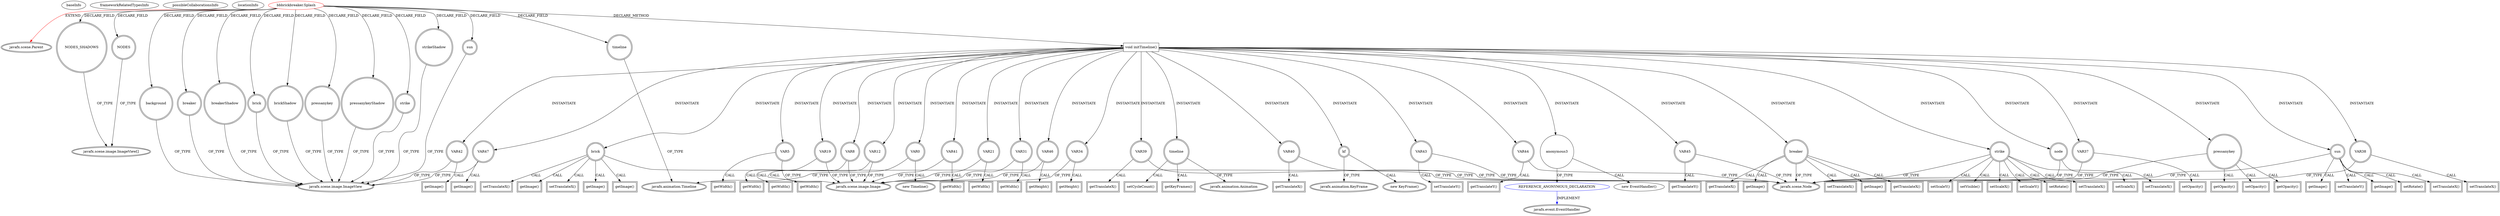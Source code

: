 digraph {
baseInfo[graphId=435,category="extension_graph",isAnonymous=false,possibleRelation=true]
frameworkRelatedTypesInfo[0="javafx.scene.Parent"]
possibleCollaborationsInfo[0="435~CLIENT_METHOD_DECLARATION-INSTANTIATION-~javafx.scene.Parent ~javafx.event.EventHandler ~false~true"]
locationInfo[projectName="Enriqe-Breaking-Bad-Brick-Breaker",filePath="/Enriqe-Breaking-Bad-Brick-Breaker/Breaking-Bad-Brick-Breaker-master/src/bbbrickbreaker/Splash.java",contextSignature="Splash",graphId="435"]
0[label="bbbrickbreaker.Splash",vertexType="ROOT_CLIENT_CLASS_DECLARATION",isFrameworkType=false,color=red]
1[label="javafx.scene.Parent",vertexType="FRAMEWORK_CLASS_TYPE",isFrameworkType=true,peripheries=2]
2[label="NODES",vertexType="FIELD_DECLARATION",isFrameworkType=true,peripheries=2,shape=circle]
3[label="javafx.scene.image.ImageView[]",vertexType="FRAMEWORK_CLASS_TYPE",isFrameworkType=true,peripheries=2]
4[label="NODES_SHADOWS",vertexType="FIELD_DECLARATION",isFrameworkType=true,peripheries=2,shape=circle]
6[label="background",vertexType="FIELD_DECLARATION",isFrameworkType=true,peripheries=2,shape=circle]
7[label="javafx.scene.image.ImageView",vertexType="FRAMEWORK_CLASS_TYPE",isFrameworkType=true,peripheries=2]
8[label="breaker",vertexType="FIELD_DECLARATION",isFrameworkType=true,peripheries=2,shape=circle]
10[label="breakerShadow",vertexType="FIELD_DECLARATION",isFrameworkType=true,peripheries=2,shape=circle]
12[label="brick",vertexType="FIELD_DECLARATION",isFrameworkType=true,peripheries=2,shape=circle]
14[label="brickShadow",vertexType="FIELD_DECLARATION",isFrameworkType=true,peripheries=2,shape=circle]
16[label="pressanykey",vertexType="FIELD_DECLARATION",isFrameworkType=true,peripheries=2,shape=circle]
18[label="pressanykeyShadow",vertexType="FIELD_DECLARATION",isFrameworkType=true,peripheries=2,shape=circle]
20[label="strike",vertexType="FIELD_DECLARATION",isFrameworkType=true,peripheries=2,shape=circle]
22[label="strikeShadow",vertexType="FIELD_DECLARATION",isFrameworkType=true,peripheries=2,shape=circle]
24[label="sun",vertexType="FIELD_DECLARATION",isFrameworkType=true,peripheries=2,shape=circle]
26[label="timeline",vertexType="FIELD_DECLARATION",isFrameworkType=true,peripheries=2,shape=circle]
27[label="javafx.animation.Timeline",vertexType="FRAMEWORK_CLASS_TYPE",isFrameworkType=true,peripheries=2]
28[label="void initTimeline()",vertexType="CLIENT_METHOD_DECLARATION",isFrameworkType=false,shape=box]
30[label="VAR0",vertexType="VARIABLE_EXPRESION",isFrameworkType=true,peripheries=2,shape=circle]
29[label="new Timeline()",vertexType="CONSTRUCTOR_CALL",isFrameworkType=true,peripheries=2]
32[label="timeline",vertexType="VARIABLE_EXPRESION",isFrameworkType=true,peripheries=2,shape=circle]
34[label="javafx.animation.Animation",vertexType="FRAMEWORK_CLASS_TYPE",isFrameworkType=true,peripheries=2]
33[label="setCycleCount()",vertexType="INSIDE_CALL",isFrameworkType=true,peripheries=2,shape=box]
36[label="kf",vertexType="VARIABLE_EXPRESION",isFrameworkType=true,peripheries=2,shape=circle]
37[label="javafx.animation.KeyFrame",vertexType="FRAMEWORK_CLASS_TYPE",isFrameworkType=true,peripheries=2]
35[label="new KeyFrame()",vertexType="CONSTRUCTOR_CALL",isFrameworkType=true,peripheries=2]
39[label="anonymous3",vertexType="VARIABLE_EXPRESION",isFrameworkType=false,shape=circle]
40[label="REFERENCE_ANONYMOUS_DECLARATION",vertexType="REFERENCE_ANONYMOUS_DECLARATION",isFrameworkType=false,color=blue]
41[label="javafx.event.EventHandler",vertexType="FRAMEWORK_INTERFACE_TYPE",isFrameworkType=true,peripheries=2]
38[label="new EventHandler()",vertexType="CONSTRUCTOR_CALL",isFrameworkType=false]
42[label="brick",vertexType="VARIABLE_EXPRESION",isFrameworkType=true,peripheries=2,shape=circle]
44[label="javafx.scene.Node",vertexType="FRAMEWORK_CLASS_TYPE",isFrameworkType=true,peripheries=2]
43[label="setTranslateX()",vertexType="INSIDE_CALL",isFrameworkType=true,peripheries=2,shape=box]
45[label="VAR5",vertexType="VARIABLE_EXPRESION",isFrameworkType=true,peripheries=2,shape=circle]
47[label="javafx.scene.image.Image",vertexType="FRAMEWORK_CLASS_TYPE",isFrameworkType=true,peripheries=2]
46[label="getWidth()",vertexType="INSIDE_CALL",isFrameworkType=true,peripheries=2,shape=box]
49[label="getImage()",vertexType="INSIDE_CALL",isFrameworkType=true,peripheries=2,shape=box]
50[label="breaker",vertexType="VARIABLE_EXPRESION",isFrameworkType=true,peripheries=2,shape=circle]
51[label="setTranslateX()",vertexType="INSIDE_CALL",isFrameworkType=true,peripheries=2,shape=box]
53[label="VAR8",vertexType="VARIABLE_EXPRESION",isFrameworkType=true,peripheries=2,shape=circle]
54[label="getWidth()",vertexType="INSIDE_CALL",isFrameworkType=true,peripheries=2,shape=box]
57[label="getImage()",vertexType="INSIDE_CALL",isFrameworkType=true,peripheries=2,shape=box]
58[label="strike",vertexType="VARIABLE_EXPRESION",isFrameworkType=true,peripheries=2,shape=circle]
59[label="setTranslateX()",vertexType="INSIDE_CALL",isFrameworkType=true,peripheries=2,shape=box]
62[label="getTranslateX()",vertexType="INSIDE_CALL",isFrameworkType=true,peripheries=2,shape=box]
63[label="VAR12",vertexType="VARIABLE_EXPRESION",isFrameworkType=true,peripheries=2,shape=circle]
64[label="getWidth()",vertexType="INSIDE_CALL",isFrameworkType=true,peripheries=2,shape=box]
67[label="getImage()",vertexType="INSIDE_CALL",isFrameworkType=true,peripheries=2,shape=box]
69[label="setScaleX()",vertexType="INSIDE_CALL",isFrameworkType=true,peripheries=2,shape=box]
71[label="setScaleY()",vertexType="INSIDE_CALL",isFrameworkType=true,peripheries=2,shape=box]
73[label="setVisible()",vertexType="INSIDE_CALL",isFrameworkType=true,peripheries=2,shape=box]
75[label="setTranslateX()",vertexType="INSIDE_CALL",isFrameworkType=true,peripheries=2,shape=box]
77[label="getTranslateX()",vertexType="INSIDE_CALL",isFrameworkType=true,peripheries=2,shape=box]
78[label="VAR19",vertexType="VARIABLE_EXPRESION",isFrameworkType=true,peripheries=2,shape=circle]
79[label="getWidth()",vertexType="INSIDE_CALL",isFrameworkType=true,peripheries=2,shape=box]
82[label="getImage()",vertexType="INSIDE_CALL",isFrameworkType=true,peripheries=2,shape=box]
83[label="VAR21",vertexType="VARIABLE_EXPRESION",isFrameworkType=true,peripheries=2,shape=circle]
84[label="getWidth()",vertexType="INSIDE_CALL",isFrameworkType=true,peripheries=2,shape=box]
87[label="getImage()",vertexType="INSIDE_CALL",isFrameworkType=true,peripheries=2,shape=box]
89[label="setScaleX()",vertexType="INSIDE_CALL",isFrameworkType=true,peripheries=2,shape=box]
91[label="setScaleY()",vertexType="INSIDE_CALL",isFrameworkType=true,peripheries=2,shape=box]
93[label="setRotate()",vertexType="INSIDE_CALL",isFrameworkType=true,peripheries=2,shape=box]
94[label="pressanykey",vertexType="VARIABLE_EXPRESION",isFrameworkType=true,peripheries=2,shape=circle]
95[label="getOpacity()",vertexType="INSIDE_CALL",isFrameworkType=true,peripheries=2,shape=box]
98[label="setOpacity()",vertexType="INSIDE_CALL",isFrameworkType=true,peripheries=2,shape=box]
100[label="getOpacity()",vertexType="INSIDE_CALL",isFrameworkType=true,peripheries=2,shape=box]
101[label="node",vertexType="VARIABLE_EXPRESION",isFrameworkType=true,peripheries=2,shape=circle]
102[label="setTranslateX()",vertexType="INSIDE_CALL",isFrameworkType=true,peripheries=2,shape=box]
104[label="sun",vertexType="VARIABLE_EXPRESION",isFrameworkType=true,peripheries=2,shape=circle]
105[label="setTranslateX()",vertexType="INSIDE_CALL",isFrameworkType=true,peripheries=2,shape=box]
107[label="VAR31",vertexType="VARIABLE_EXPRESION",isFrameworkType=true,peripheries=2,shape=circle]
108[label="getWidth()",vertexType="INSIDE_CALL",isFrameworkType=true,peripheries=2,shape=box]
111[label="getImage()",vertexType="INSIDE_CALL",isFrameworkType=true,peripheries=2,shape=box]
113[label="setTranslateY()",vertexType="INSIDE_CALL",isFrameworkType=true,peripheries=2,shape=box]
114[label="VAR34",vertexType="VARIABLE_EXPRESION",isFrameworkType=true,peripheries=2,shape=circle]
115[label="getHeight()",vertexType="INSIDE_CALL",isFrameworkType=true,peripheries=2,shape=box]
118[label="getImage()",vertexType="INSIDE_CALL",isFrameworkType=true,peripheries=2,shape=box]
120[label="setRotate()",vertexType="INSIDE_CALL",isFrameworkType=true,peripheries=2,shape=box]
121[label="VAR37",vertexType="VARIABLE_EXPRESION",isFrameworkType=true,peripheries=2,shape=circle]
122[label="setOpacity()",vertexType="INSIDE_CALL",isFrameworkType=true,peripheries=2,shape=box]
124[label="VAR38",vertexType="VARIABLE_EXPRESION",isFrameworkType=true,peripheries=2,shape=circle]
125[label="setTranslateX()",vertexType="INSIDE_CALL",isFrameworkType=true,peripheries=2,shape=box]
127[label="VAR39",vertexType="VARIABLE_EXPRESION",isFrameworkType=true,peripheries=2,shape=circle]
128[label="getTranslateX()",vertexType="INSIDE_CALL",isFrameworkType=true,peripheries=2,shape=box]
130[label="VAR40",vertexType="VARIABLE_EXPRESION",isFrameworkType=true,peripheries=2,shape=circle]
131[label="getTranslateX()",vertexType="INSIDE_CALL",isFrameworkType=true,peripheries=2,shape=box]
133[label="VAR41",vertexType="VARIABLE_EXPRESION",isFrameworkType=true,peripheries=2,shape=circle]
134[label="getWidth()",vertexType="INSIDE_CALL",isFrameworkType=true,peripheries=2,shape=box]
136[label="VAR42",vertexType="VARIABLE_EXPRESION",isFrameworkType=true,peripheries=2,shape=circle]
137[label="getImage()",vertexType="INSIDE_CALL",isFrameworkType=true,peripheries=2,shape=box]
139[label="VAR43",vertexType="VARIABLE_EXPRESION",isFrameworkType=true,peripheries=2,shape=circle]
140[label="setTranslateY()",vertexType="INSIDE_CALL",isFrameworkType=true,peripheries=2,shape=box]
142[label="VAR44",vertexType="VARIABLE_EXPRESION",isFrameworkType=true,peripheries=2,shape=circle]
143[label="getTranslateY()",vertexType="INSIDE_CALL",isFrameworkType=true,peripheries=2,shape=box]
145[label="VAR45",vertexType="VARIABLE_EXPRESION",isFrameworkType=true,peripheries=2,shape=circle]
146[label="getTranslateY()",vertexType="INSIDE_CALL",isFrameworkType=true,peripheries=2,shape=box]
148[label="VAR46",vertexType="VARIABLE_EXPRESION",isFrameworkType=true,peripheries=2,shape=circle]
149[label="getHeight()",vertexType="INSIDE_CALL",isFrameworkType=true,peripheries=2,shape=box]
151[label="VAR47",vertexType="VARIABLE_EXPRESION",isFrameworkType=true,peripheries=2,shape=circle]
152[label="getImage()",vertexType="INSIDE_CALL",isFrameworkType=true,peripheries=2,shape=box]
155[label="getKeyFrames()",vertexType="INSIDE_CALL",isFrameworkType=true,peripheries=2,shape=box]
0->1[label="EXTEND",color=red]
0->2[label="DECLARE_FIELD"]
2->3[label="OF_TYPE"]
0->4[label="DECLARE_FIELD"]
4->3[label="OF_TYPE"]
0->6[label="DECLARE_FIELD"]
6->7[label="OF_TYPE"]
0->8[label="DECLARE_FIELD"]
8->7[label="OF_TYPE"]
0->10[label="DECLARE_FIELD"]
10->7[label="OF_TYPE"]
0->12[label="DECLARE_FIELD"]
12->7[label="OF_TYPE"]
0->14[label="DECLARE_FIELD"]
14->7[label="OF_TYPE"]
0->16[label="DECLARE_FIELD"]
16->7[label="OF_TYPE"]
0->18[label="DECLARE_FIELD"]
18->7[label="OF_TYPE"]
0->20[label="DECLARE_FIELD"]
20->7[label="OF_TYPE"]
0->22[label="DECLARE_FIELD"]
22->7[label="OF_TYPE"]
0->24[label="DECLARE_FIELD"]
24->7[label="OF_TYPE"]
0->26[label="DECLARE_FIELD"]
26->27[label="OF_TYPE"]
0->28[label="DECLARE_METHOD"]
28->30[label="INSTANTIATE"]
30->27[label="OF_TYPE"]
30->29[label="CALL"]
28->32[label="INSTANTIATE"]
32->34[label="OF_TYPE"]
32->33[label="CALL"]
28->36[label="INSTANTIATE"]
36->37[label="OF_TYPE"]
36->35[label="CALL"]
28->39[label="INSTANTIATE"]
40->41[label="IMPLEMENT",color=blue]
39->40[label="OF_TYPE"]
39->38[label="CALL"]
28->42[label="INSTANTIATE"]
42->44[label="OF_TYPE"]
42->43[label="CALL"]
28->45[label="INSTANTIATE"]
45->47[label="OF_TYPE"]
45->46[label="CALL"]
42->49[label="CALL"]
28->50[label="INSTANTIATE"]
50->44[label="OF_TYPE"]
50->51[label="CALL"]
28->53[label="INSTANTIATE"]
53->47[label="OF_TYPE"]
53->54[label="CALL"]
50->57[label="CALL"]
28->58[label="INSTANTIATE"]
58->44[label="OF_TYPE"]
58->59[label="CALL"]
50->62[label="CALL"]
28->63[label="INSTANTIATE"]
63->47[label="OF_TYPE"]
63->64[label="CALL"]
42->67[label="CALL"]
58->69[label="CALL"]
58->71[label="CALL"]
58->73[label="CALL"]
42->75[label="CALL"]
50->77[label="CALL"]
28->78[label="INSTANTIATE"]
78->47[label="OF_TYPE"]
78->79[label="CALL"]
50->82[label="CALL"]
28->83[label="INSTANTIATE"]
83->47[label="OF_TYPE"]
83->84[label="CALL"]
42->87[label="CALL"]
58->89[label="CALL"]
58->91[label="CALL"]
58->93[label="CALL"]
28->94[label="INSTANTIATE"]
94->44[label="OF_TYPE"]
94->95[label="CALL"]
94->98[label="CALL"]
94->100[label="CALL"]
28->101[label="INSTANTIATE"]
101->44[label="OF_TYPE"]
101->102[label="CALL"]
28->104[label="INSTANTIATE"]
104->44[label="OF_TYPE"]
104->105[label="CALL"]
28->107[label="INSTANTIATE"]
107->47[label="OF_TYPE"]
107->108[label="CALL"]
104->111[label="CALL"]
104->113[label="CALL"]
28->114[label="INSTANTIATE"]
114->47[label="OF_TYPE"]
114->115[label="CALL"]
104->118[label="CALL"]
104->120[label="CALL"]
28->121[label="INSTANTIATE"]
121->44[label="OF_TYPE"]
121->122[label="CALL"]
28->124[label="INSTANTIATE"]
124->44[label="OF_TYPE"]
124->125[label="CALL"]
28->127[label="INSTANTIATE"]
127->44[label="OF_TYPE"]
127->128[label="CALL"]
28->130[label="INSTANTIATE"]
130->44[label="OF_TYPE"]
130->131[label="CALL"]
28->133[label="INSTANTIATE"]
133->47[label="OF_TYPE"]
133->134[label="CALL"]
28->136[label="INSTANTIATE"]
136->7[label="OF_TYPE"]
136->137[label="CALL"]
28->139[label="INSTANTIATE"]
139->44[label="OF_TYPE"]
139->140[label="CALL"]
28->142[label="INSTANTIATE"]
142->44[label="OF_TYPE"]
142->143[label="CALL"]
28->145[label="INSTANTIATE"]
145->44[label="OF_TYPE"]
145->146[label="CALL"]
28->148[label="INSTANTIATE"]
148->47[label="OF_TYPE"]
148->149[label="CALL"]
28->151[label="INSTANTIATE"]
151->7[label="OF_TYPE"]
151->152[label="CALL"]
32->155[label="CALL"]
}

